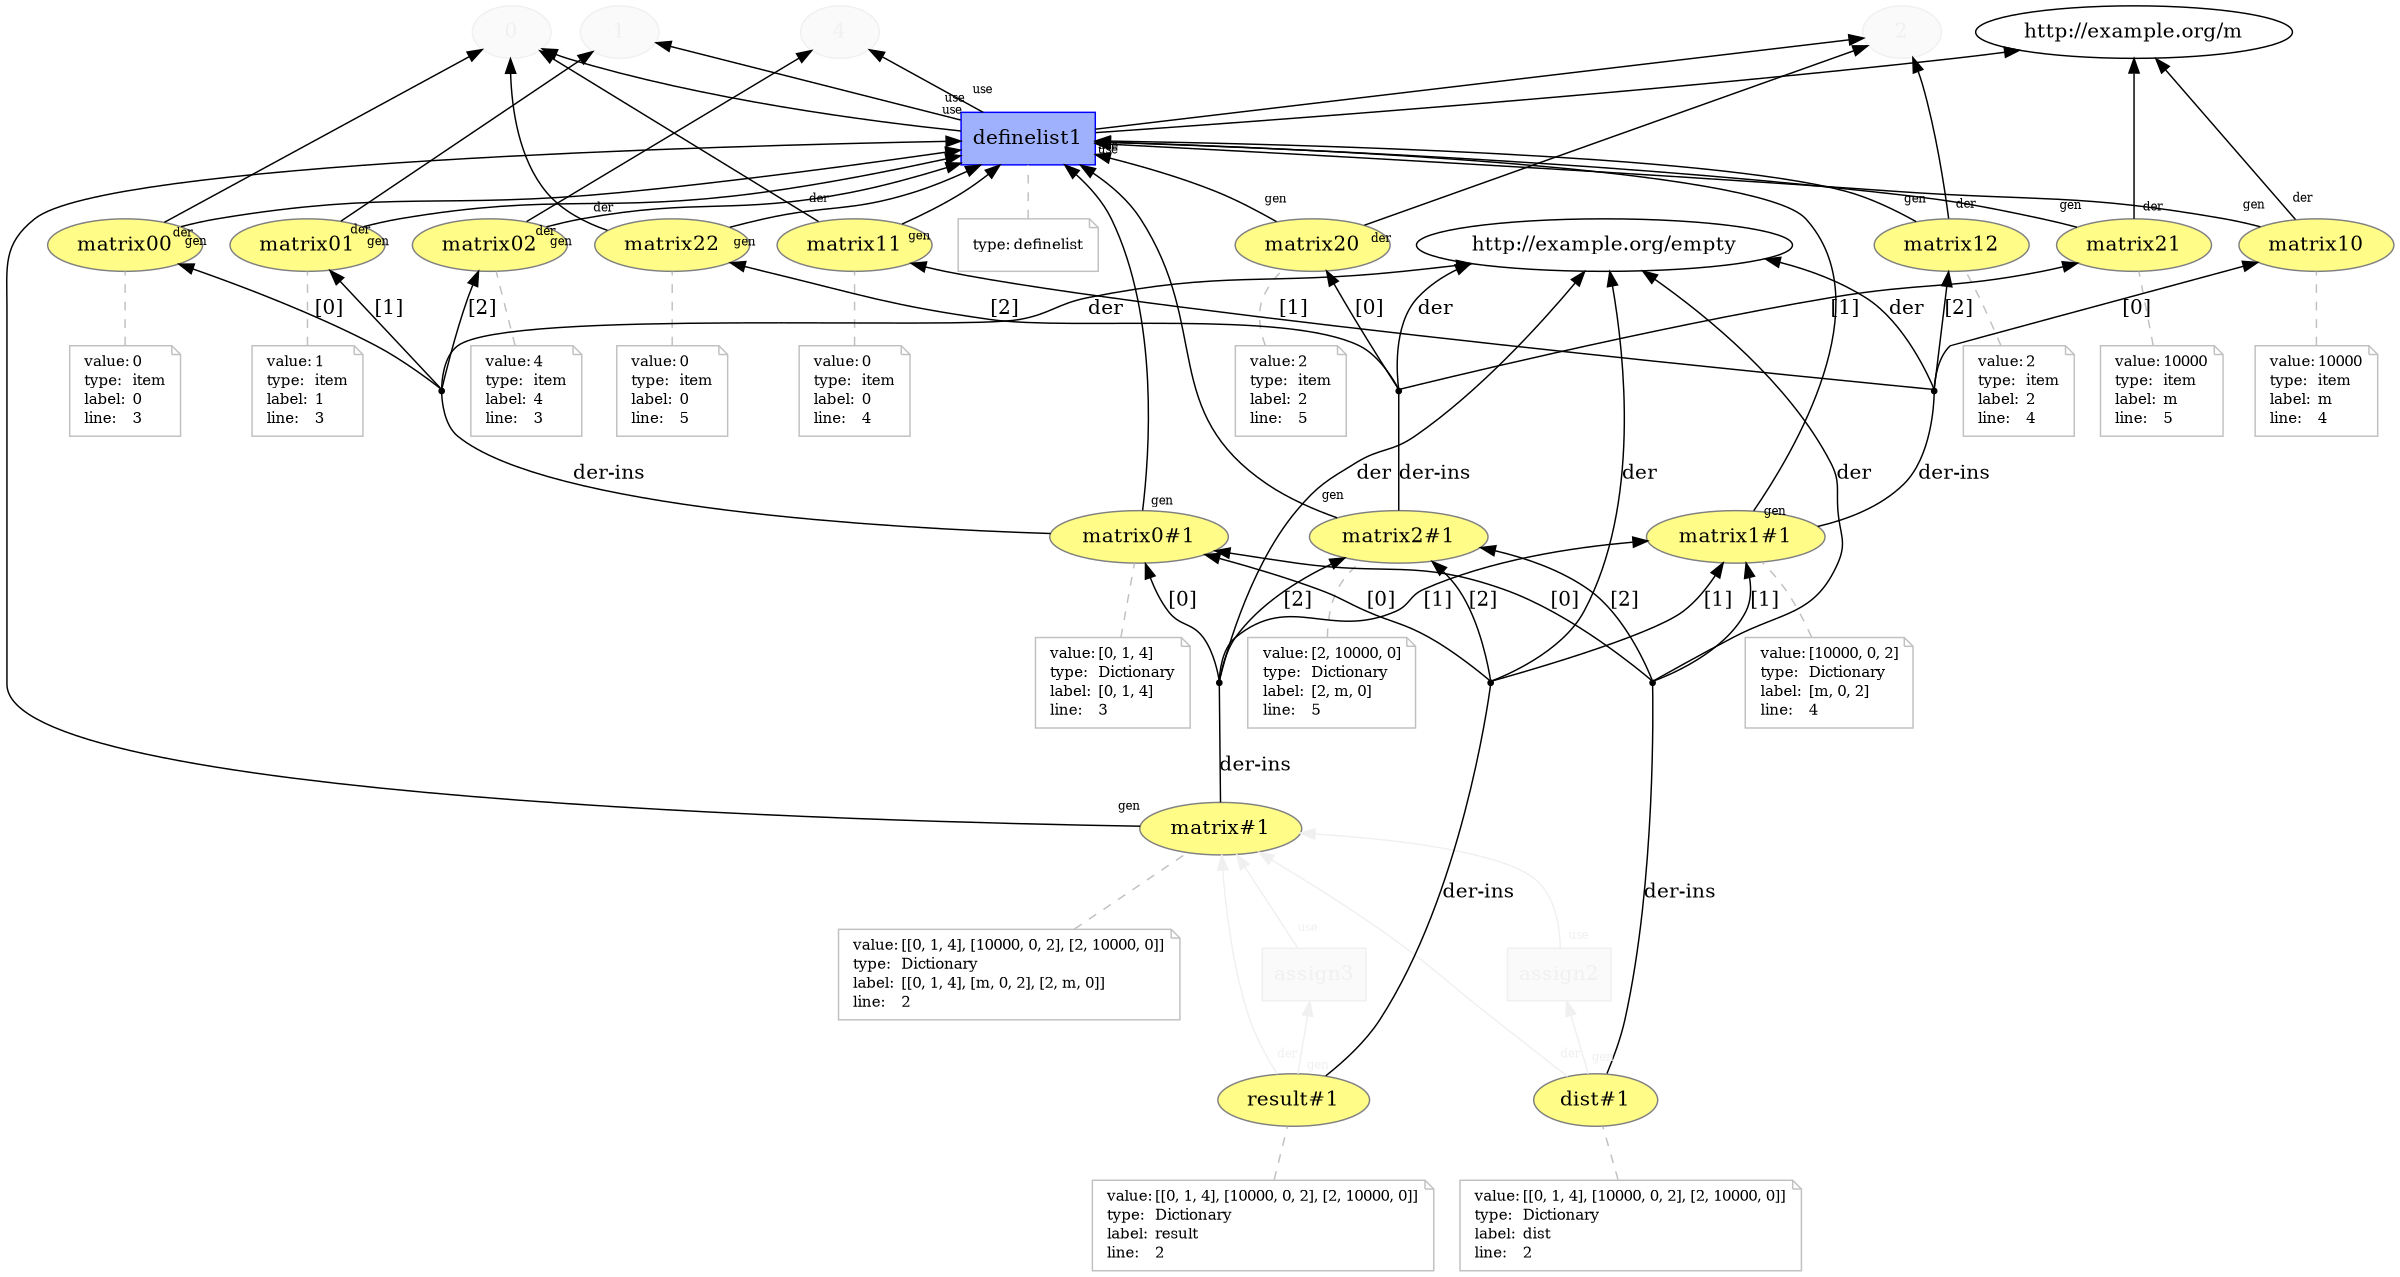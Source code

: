 digraph "PROV" { size="16,12"; rankdir="BT";
"http://example.org/0" [fillcolor="#FAFAFA",color="#F0F0F0",style="filled",fontcolor="#F0F0F0",label="0",URL="http://example.org/0"]
"http://example.org/1" [fillcolor="#FAFAFA",color="#F0F0F0",style="filled",fontcolor="#F0F0F0",label="1",URL="http://example.org/1"]
"http://example.org/4" [fillcolor="#FAFAFA",color="#F0F0F0",style="filled",fontcolor="#F0F0F0",label="4",URL="http://example.org/4"]
"http://example.org/2" [fillcolor="#FAFAFA",color="#F0F0F0",style="filled",fontcolor="#F0F0F0",label="2",URL="http://example.org/2"]
"http://example.org/matrix#1" [fillcolor="#FFFC87",color="#808080",style="filled",label="matrix#1",URL="http://example.org/matrix#1"]
"http://example.org/matrix#1-attrs" [color="gray",shape="note",fontsize="10",fontcolor="black",label=<<TABLE cellpadding="0" border="0">
	<TR>
	    <TD align="left">value:</TD>
	    <TD align="left">[[0, 1, 4], [10000, 0, 2], [2, 10000, 0]]</TD>
	</TR>
	<TR>
	    <TD align="left">type:</TD>
	    <TD align="left">Dictionary</TD>
	</TR>
	<TR>
	    <TD align="left">label:</TD>
	    <TD align="left">[[0, 1, 4], [m, 0, 2], [2, m, 0]]</TD>
	</TR>
	<TR>
	    <TD align="left">line:</TD>
	    <TD align="left">2</TD>
	</TR>
</TABLE>>]
"http://example.org/matrix#1-attrs" -> "http://example.org/matrix#1" [color="gray",style="dashed",arrowhead="none"]
"http://example.org/matrix0#1" [fillcolor="#FFFC87",color="#808080",style="filled",label="matrix0#1",URL="http://example.org/matrix0#1"]
"http://example.org/matrix0#1-attrs" [color="gray",shape="note",fontsize="10",fontcolor="black",label=<<TABLE cellpadding="0" border="0">
	<TR>
	    <TD align="left">value:</TD>
	    <TD align="left">[0, 1, 4]</TD>
	</TR>
	<TR>
	    <TD align="left">type:</TD>
	    <TD align="left">Dictionary</TD>
	</TR>
	<TR>
	    <TD align="left">label:</TD>
	    <TD align="left">[0, 1, 4]</TD>
	</TR>
	<TR>
	    <TD align="left">line:</TD>
	    <TD align="left">3</TD>
	</TR>
</TABLE>>]
"http://example.org/matrix0#1-attrs" -> "http://example.org/matrix0#1" [color="gray",style="dashed",arrowhead="none"]
"http://example.org/matrix00" [fillcolor="#FFFC87",color="#808080",style="filled",label="matrix00",URL="http://example.org/matrix00"]
"http://example.org/matrix00-attrs" [color="gray",shape="note",fontsize="10",fontcolor="black",label=<<TABLE cellpadding="0" border="0">
	<TR>
	    <TD align="left">value:</TD>
	    <TD align="left">0</TD>
	</TR>
	<TR>
	    <TD align="left">type:</TD>
	    <TD align="left">item</TD>
	</TR>
	<TR>
	    <TD align="left">label:</TD>
	    <TD align="left">0</TD>
	</TR>
	<TR>
	    <TD align="left">line:</TD>
	    <TD align="left">3</TD>
	</TR>
</TABLE>>]
"http://example.org/matrix00-attrs" -> "http://example.org/matrix00" [color="gray",style="dashed",arrowhead="none"]
"http://example.org/matrix01" [fillcolor="#FFFC87",color="#808080",style="filled",label="matrix01",URL="http://example.org/matrix01"]
"http://example.org/matrix01-attrs" [color="gray",shape="note",fontsize="10",fontcolor="black",label=<<TABLE cellpadding="0" border="0">
	<TR>
	    <TD align="left">value:</TD>
	    <TD align="left">1</TD>
	</TR>
	<TR>
	    <TD align="left">type:</TD>
	    <TD align="left">item</TD>
	</TR>
	<TR>
	    <TD align="left">label:</TD>
	    <TD align="left">1</TD>
	</TR>
	<TR>
	    <TD align="left">line:</TD>
	    <TD align="left">3</TD>
	</TR>
</TABLE>>]
"http://example.org/matrix01-attrs" -> "http://example.org/matrix01" [color="gray",style="dashed",arrowhead="none"]
"http://example.org/matrix02" [fillcolor="#FFFC87",color="#808080",style="filled",label="matrix02",URL="http://example.org/matrix02"]
"http://example.org/matrix02-attrs" [color="gray",shape="note",fontsize="10",fontcolor="black",label=<<TABLE cellpadding="0" border="0">
	<TR>
	    <TD align="left">value:</TD>
	    <TD align="left">4</TD>
	</TR>
	<TR>
	    <TD align="left">type:</TD>
	    <TD align="left">item</TD>
	</TR>
	<TR>
	    <TD align="left">label:</TD>
	    <TD align="left">4</TD>
	</TR>
	<TR>
	    <TD align="left">line:</TD>
	    <TD align="left">3</TD>
	</TR>
</TABLE>>]
"http://example.org/matrix02-attrs" -> "http://example.org/matrix02" [color="gray",style="dashed",arrowhead="none"]
"http://example.org/matrix1#1" [fillcolor="#FFFC87",color="#808080",style="filled",label="matrix1#1",URL="http://example.org/matrix1#1"]
"http://example.org/matrix1#1-attrs" [color="gray",shape="note",fontsize="10",fontcolor="black",label=<<TABLE cellpadding="0" border="0">
	<TR>
	    <TD align="left">value:</TD>
	    <TD align="left">[10000, 0, 2]</TD>
	</TR>
	<TR>
	    <TD align="left">type:</TD>
	    <TD align="left">Dictionary</TD>
	</TR>
	<TR>
	    <TD align="left">label:</TD>
	    <TD align="left">[m, 0, 2]</TD>
	</TR>
	<TR>
	    <TD align="left">line:</TD>
	    <TD align="left">4</TD>
	</TR>
</TABLE>>]
"http://example.org/matrix1#1-attrs" -> "http://example.org/matrix1#1" [color="gray",style="dashed",arrowhead="none"]
"http://example.org/matrix10" [fillcolor="#FFFC87",color="#808080",style="filled",label="matrix10",URL="http://example.org/matrix10"]
"http://example.org/matrix10-attrs" [color="gray",shape="note",fontsize="10",fontcolor="black",label=<<TABLE cellpadding="0" border="0">
	<TR>
	    <TD align="left">value:</TD>
	    <TD align="left">10000</TD>
	</TR>
	<TR>
	    <TD align="left">type:</TD>
	    <TD align="left">item</TD>
	</TR>
	<TR>
	    <TD align="left">label:</TD>
	    <TD align="left">m</TD>
	</TR>
	<TR>
	    <TD align="left">line:</TD>
	    <TD align="left">4</TD>
	</TR>
</TABLE>>]
"http://example.org/matrix10-attrs" -> "http://example.org/matrix10" [color="gray",style="dashed",arrowhead="none"]
"http://example.org/matrix11" [fillcolor="#FFFC87",color="#808080",style="filled",label="matrix11",URL="http://example.org/matrix11"]
"http://example.org/matrix11-attrs" [color="gray",shape="note",fontsize="10",fontcolor="black",label=<<TABLE cellpadding="0" border="0">
	<TR>
	    <TD align="left">value:</TD>
	    <TD align="left">0</TD>
	</TR>
	<TR>
	    <TD align="left">type:</TD>
	    <TD align="left">item</TD>
	</TR>
	<TR>
	    <TD align="left">label:</TD>
	    <TD align="left">0</TD>
	</TR>
	<TR>
	    <TD align="left">line:</TD>
	    <TD align="left">4</TD>
	</TR>
</TABLE>>]
"http://example.org/matrix11-attrs" -> "http://example.org/matrix11" [color="gray",style="dashed",arrowhead="none"]
"http://example.org/matrix12" [fillcolor="#FFFC87",color="#808080",style="filled",label="matrix12",URL="http://example.org/matrix12"]
"http://example.org/matrix12-attrs" [color="gray",shape="note",fontsize="10",fontcolor="black",label=<<TABLE cellpadding="0" border="0">
	<TR>
	    <TD align="left">value:</TD>
	    <TD align="left">2</TD>
	</TR>
	<TR>
	    <TD align="left">type:</TD>
	    <TD align="left">item</TD>
	</TR>
	<TR>
	    <TD align="left">label:</TD>
	    <TD align="left">2</TD>
	</TR>
	<TR>
	    <TD align="left">line:</TD>
	    <TD align="left">4</TD>
	</TR>
</TABLE>>]
"http://example.org/matrix12-attrs" -> "http://example.org/matrix12" [color="gray",style="dashed",arrowhead="none"]
"http://example.org/matrix2#1" [fillcolor="#FFFC87",color="#808080",style="filled",label="matrix2#1",URL="http://example.org/matrix2#1"]
"http://example.org/matrix2#1-attrs" [color="gray",shape="note",fontsize="10",fontcolor="black",label=<<TABLE cellpadding="0" border="0">
	<TR>
	    <TD align="left">value:</TD>
	    <TD align="left">[2, 10000, 0]</TD>
	</TR>
	<TR>
	    <TD align="left">type:</TD>
	    <TD align="left">Dictionary</TD>
	</TR>
	<TR>
	    <TD align="left">label:</TD>
	    <TD align="left">[2, m, 0]</TD>
	</TR>
	<TR>
	    <TD align="left">line:</TD>
	    <TD align="left">5</TD>
	</TR>
</TABLE>>]
"http://example.org/matrix2#1-attrs" -> "http://example.org/matrix2#1" [color="gray",style="dashed",arrowhead="none"]
"http://example.org/matrix20" [fillcolor="#FFFC87",color="#808080",style="filled",label="matrix20",URL="http://example.org/matrix20"]
"http://example.org/matrix20-attrs" [color="gray",shape="note",fontsize="10",fontcolor="black",label=<<TABLE cellpadding="0" border="0">
	<TR>
	    <TD align="left">value:</TD>
	    <TD align="left">2</TD>
	</TR>
	<TR>
	    <TD align="left">type:</TD>
	    <TD align="left">item</TD>
	</TR>
	<TR>
	    <TD align="left">label:</TD>
	    <TD align="left">2</TD>
	</TR>
	<TR>
	    <TD align="left">line:</TD>
	    <TD align="left">5</TD>
	</TR>
</TABLE>>]
"http://example.org/matrix20-attrs" -> "http://example.org/matrix20" [color="gray",style="dashed",arrowhead="none"]
"http://example.org/matrix21" [fillcolor="#FFFC87",color="#808080",style="filled",label="matrix21",URL="http://example.org/matrix21"]
"http://example.org/matrix21-attrs" [color="gray",shape="note",fontsize="10",fontcolor="black",label=<<TABLE cellpadding="0" border="0">
	<TR>
	    <TD align="left">value:</TD>
	    <TD align="left">10000</TD>
	</TR>
	<TR>
	    <TD align="left">type:</TD>
	    <TD align="left">item</TD>
	</TR>
	<TR>
	    <TD align="left">label:</TD>
	    <TD align="left">m</TD>
	</TR>
	<TR>
	    <TD align="left">line:</TD>
	    <TD align="left">5</TD>
	</TR>
</TABLE>>]
"http://example.org/matrix21-attrs" -> "http://example.org/matrix21" [color="gray",style="dashed",arrowhead="none"]
"http://example.org/matrix22" [fillcolor="#FFFC87",color="#808080",style="filled",label="matrix22",URL="http://example.org/matrix22"]
"http://example.org/matrix22-attrs" [color="gray",shape="note",fontsize="10",fontcolor="black",label=<<TABLE cellpadding="0" border="0">
	<TR>
	    <TD align="left">value:</TD>
	    <TD align="left">0</TD>
	</TR>
	<TR>
	    <TD align="left">type:</TD>
	    <TD align="left">item</TD>
	</TR>
	<TR>
	    <TD align="left">label:</TD>
	    <TD align="left">0</TD>
	</TR>
	<TR>
	    <TD align="left">line:</TD>
	    <TD align="left">5</TD>
	</TR>
</TABLE>>]
"http://example.org/matrix22-attrs" -> "http://example.org/matrix22" [color="gray",style="dashed",arrowhead="none"]
"bn0" [shape="point",label=""]
"http://example.org/matrix0#1" -> "bn0" [fontsize="14",distance="1.5",angle="60.0",rotation="20",label="der-ins",arrowhead="none"]
"bn0" -> "http://example.org/empty" [fontsize="14",distance="1.5",angle="60.0",rotation="20",label="der"]
"bn0" -> "http://example.org/matrix00" [fontsize="14",distance="1.5",angle="60.0",rotation="20",label="[0]"]
"bn0" -> "http://example.org/matrix01" [fontsize="14",distance="1.5",angle="60.0",rotation="20",label="[1]"]
"bn0" -> "http://example.org/matrix02" [fontsize="14",distance="1.5",angle="60.0",rotation="20",label="[2]"]
"bn1" [shape="point",label=""]
"http://example.org/matrix1#1" -> "bn1" [fontsize="14",distance="1.5",angle="60.0",rotation="20",label="der-ins",arrowhead="none"]
"bn1" -> "http://example.org/empty" [fontsize="14",distance="1.5",angle="60.0",rotation="20",label="der"]
"bn1" -> "http://example.org/matrix10" [fontsize="14",distance="1.5",angle="60.0",rotation="20",label="[0]"]
"bn1" -> "http://example.org/matrix11" [fontsize="14",distance="1.5",angle="60.0",rotation="20",label="[1]"]
"bn1" -> "http://example.org/matrix12" [fontsize="14",distance="1.5",angle="60.0",rotation="20",label="[2]"]
"bn2" [shape="point",label=""]
"http://example.org/matrix2#1" -> "bn2" [fontsize="14",distance="1.5",angle="60.0",rotation="20",label="der-ins",arrowhead="none"]
"bn2" -> "http://example.org/empty" [fontsize="14",distance="1.5",angle="60.0",rotation="20",label="der"]
"bn2" -> "http://example.org/matrix20" [fontsize="14",distance="1.5",angle="60.0",rotation="20",label="[0]"]
"bn2" -> "http://example.org/matrix21" [fontsize="14",distance="1.5",angle="60.0",rotation="20",label="[1]"]
"bn2" -> "http://example.org/matrix22" [fontsize="14",distance="1.5",angle="60.0",rotation="20",label="[2]"]
"bn3" [shape="point",label=""]
"http://example.org/matrix#1" -> "bn3" [fontsize="14",distance="1.5",angle="60.0",rotation="20",label="der-ins",arrowhead="none"]
"bn3" -> "http://example.org/empty" [fontsize="14",distance="1.5",angle="60.0",rotation="20",label="der"]
"bn3" -> "http://example.org/matrix0#1" [fontsize="14",distance="1.5",angle="60.0",rotation="20",label="[0]"]
"bn3" -> "http://example.org/matrix1#1" [fontsize="14",distance="1.5",angle="60.0",rotation="20",label="[1]"]
"bn3" -> "http://example.org/matrix2#1" [fontsize="14",distance="1.5",angle="60.0",rotation="20",label="[2]"]
"http://example.org/definelist1" [fillcolor="#9FB1FC",color="#0000FF",shape="polygon",sides="4",style="filled",label="definelist1",URL="http://example.org/definelist1"]
"http://example.org/definelist1-attrs" [color="gray",shape="note",fontsize="10",fontcolor="black",label=<<TABLE cellpadding="0" border="0">
	<TR>
	    <TD align="left">type:</TD>
	    <TD align="left">definelist</TD>
	</TR>
</TABLE>>]
"http://example.org/definelist1-attrs" -> "http://example.org/definelist1" [color="gray",style="dashed",arrowhead="none"]
"http://example.org/matrix00" -> "http://example.org/0" [labelfontsize="8",labeldistance="1.5",labelangle="60.0",rotation="20",taillabel="der"]
"http://example.org/matrix01" -> "http://example.org/1" [labelfontsize="8",labeldistance="1.5",labelangle="60.0",rotation="20",taillabel="der"]
"http://example.org/matrix02" -> "http://example.org/4" [labelfontsize="8",labeldistance="1.5",labelangle="60.0",rotation="20",taillabel="der"]
"http://example.org/matrix10" -> "http://example.org/m" [labelfontsize="8",labeldistance="1.5",labelangle="60.0",rotation="20",taillabel="der"]
"http://example.org/matrix11" -> "http://example.org/0" [labelfontsize="8",labeldistance="1.5",labelangle="60.0",rotation="20",taillabel="der"]
"http://example.org/matrix12" -> "http://example.org/2" [labelfontsize="8",labeldistance="1.5",labelangle="60.0",rotation="20",taillabel="der"]
"http://example.org/matrix20" -> "http://example.org/2" [labelfontsize="8",labeldistance="1.5",labelangle="60.0",rotation="20",taillabel="der"]
"http://example.org/matrix21" -> "http://example.org/m" [labelfontsize="8",labeldistance="1.5",labelangle="60.0",rotation="20",taillabel="der"]
"http://example.org/matrix22" -> "http://example.org/0" [labelfontsize="8",labeldistance="1.5",labelangle="60.0",rotation="20",taillabel="der"]
"http://example.org/matrix#1" -> "http://example.org/definelist1" [labelfontsize="8",labeldistance="1.5",labelangle="60.0",rotation="20",taillabel="gen"]
"http://example.org/matrix0#1" -> "http://example.org/definelist1" [labelfontsize="8",labeldistance="1.5",labelangle="60.0",rotation="20",taillabel="gen"]
"http://example.org/matrix1#1" -> "http://example.org/definelist1" [labelfontsize="8",labeldistance="1.5",labelangle="60.0",rotation="20",taillabel="gen"]
"http://example.org/matrix2#1" -> "http://example.org/definelist1" [labelfontsize="8",labeldistance="1.5",labelangle="60.0",rotation="20",taillabel="gen"]
"http://example.org/dist#1" [fillcolor="#FFFC87",color="#808080",style="filled",label="dist#1",URL="http://example.org/dist#1"]
"http://example.org/dist#1-attrs" [color="gray",shape="note",fontsize="10",fontcolor="black",label=<<TABLE cellpadding="0" border="0">
	<TR>
	    <TD align="left">value:</TD>
	    <TD align="left">[[0, 1, 4], [10000, 0, 2], [2, 10000, 0]]</TD>
	</TR>
	<TR>
	    <TD align="left">type:</TD>
	    <TD align="left">Dictionary</TD>
	</TR>
	<TR>
	    <TD align="left">label:</TD>
	    <TD align="left">dist</TD>
	</TR>
	<TR>
	    <TD align="left">line:</TD>
	    <TD align="left">2</TD>
	</TR>
</TABLE>>]
"http://example.org/dist#1-attrs" -> "http://example.org/dist#1" [color="gray",style="dashed",arrowhead="none"]
"bn4" [shape="point",label=""]
"http://example.org/dist#1" -> "bn4" [fontsize="14",distance="1.5",angle="60.0",rotation="20",label="der-ins",arrowhead="none"]
"bn4" -> "http://example.org/empty" [fontsize="14",distance="1.5",angle="60.0",rotation="20",label="der"]
"bn4" -> "http://example.org/matrix0#1" [fontsize="14",distance="1.5",angle="60.0",rotation="20",label="[0]"]
"bn4" -> "http://example.org/matrix1#1" [fontsize="14",distance="1.5",angle="60.0",rotation="20",label="[1]"]
"bn4" -> "http://example.org/matrix2#1" [fontsize="14",distance="1.5",angle="60.0",rotation="20",label="[2]"]
"http://example.org/assign2" [fillcolor="#FAFAFA",color="#F0F0F0",shape="polygon",sides="4",style="filled",fontcolor="#F0F0F0",label="assign2",URL="http://example.org/assign2"]
"http://example.org/dist#1" -> "http://example.org/matrix#1" [labelfontsize="8",labeldistance="1.5",labelangle="60.0",rotation="20",taillabel="der",fontcolor="#F0F0F0",color="#F0F0F0"]
"http://example.org/result#1" [fillcolor="#FFFC87",color="#808080",style="filled",label="result#1",URL="http://example.org/result#1"]
"http://example.org/result#1-attrs" [color="gray",shape="note",fontsize="10",fontcolor="black",label=<<TABLE cellpadding="0" border="0">
	<TR>
	    <TD align="left">value:</TD>
	    <TD align="left">[[0, 1, 4], [10000, 0, 2], [2, 10000, 0]]</TD>
	</TR>
	<TR>
	    <TD align="left">type:</TD>
	    <TD align="left">Dictionary</TD>
	</TR>
	<TR>
	    <TD align="left">label:</TD>
	    <TD align="left">result</TD>
	</TR>
	<TR>
	    <TD align="left">line:</TD>
	    <TD align="left">2</TD>
	</TR>
</TABLE>>]
"http://example.org/result#1-attrs" -> "http://example.org/result#1" [color="gray",style="dashed",arrowhead="none"]
"bn5" [shape="point",label=""]
"http://example.org/result#1" -> "bn5" [fontsize="14",distance="1.5",angle="60.0",rotation="20",label="der-ins",arrowhead="none"]
"bn5" -> "http://example.org/empty" [fontsize="14",distance="1.5",angle="60.0",rotation="20",label="der"]
"bn5" -> "http://example.org/matrix0#1" [fontsize="14",distance="1.5",angle="60.0",rotation="20",label="[0]"]
"bn5" -> "http://example.org/matrix1#1" [fontsize="14",distance="1.5",angle="60.0",rotation="20",label="[1]"]
"bn5" -> "http://example.org/matrix2#1" [fontsize="14",distance="1.5",angle="60.0",rotation="20",label="[2]"]
"http://example.org/assign3" [fillcolor="#FAFAFA",color="#F0F0F0",shape="polygon",sides="4",style="filled",fontcolor="#F0F0F0",label="assign3",URL="http://example.org/assign3"]
"http://example.org/result#1" -> "http://example.org/matrix#1" [labelfontsize="8",labeldistance="1.5",labelangle="60.0",rotation="20",taillabel="der",fontcolor="#F0F0F0",color="#F0F0F0"]
"http://example.org/definelist1" -> "http://example.org/2" [labelfontsize="8",labeldistance="1.5",labelangle="60.0",rotation="20",taillabel="use"]
"http://example.org/definelist1" -> "http://example.org/1" [labelfontsize="8",labeldistance="1.5",labelangle="60.0",rotation="20",taillabel="use"]
"http://example.org/assign2" -> "http://example.org/matrix#1" [labelfontsize="8",labeldistance="1.5",labelangle="60.0",rotation="20",taillabel="use",fontcolor="#F0F0F0",color="#F0F0F0"]
"http://example.org/definelist1" -> "http://example.org/m" [labelfontsize="8",labeldistance="1.5",labelangle="60.0",rotation="20",taillabel="use"]
"http://example.org/definelist1" -> "http://example.org/0" [labelfontsize="8",labeldistance="1.5",labelangle="60.0",rotation="20",taillabel="use"]
"http://example.org/definelist1" -> "http://example.org/4" [labelfontsize="8",labeldistance="1.5",labelangle="60.0",rotation="20",taillabel="use"]
"http://example.org/assign3" -> "http://example.org/matrix#1" [labelfontsize="8",labeldistance="1.5",labelangle="60.0",rotation="20",taillabel="use",fontcolor="#F0F0F0",color="#F0F0F0"]
"http://example.org/matrix02" -> "http://example.org/definelist1" [labelfontsize="8",labeldistance="1.5",labelangle="60.0",rotation="20",taillabel="gen"]
"http://example.org/matrix10" -> "http://example.org/definelist1" [labelfontsize="8",labeldistance="1.5",labelangle="60.0",rotation="20",taillabel="gen"]
"http://example.org/matrix22" -> "http://example.org/definelist1" [labelfontsize="8",labeldistance="1.5",labelangle="60.0",rotation="20",taillabel="gen"]
"http://example.org/matrix20" -> "http://example.org/definelist1" [labelfontsize="8",labeldistance="1.5",labelangle="60.0",rotation="20",taillabel="gen"]
"http://example.org/matrix21" -> "http://example.org/definelist1" [labelfontsize="8",labeldistance="1.5",labelangle="60.0",rotation="20",taillabel="gen"]
"http://example.org/matrix12" -> "http://example.org/definelist1" [labelfontsize="8",labeldistance="1.5",labelangle="60.0",rotation="20",taillabel="gen"]
"http://example.org/matrix01" -> "http://example.org/definelist1" [labelfontsize="8",labeldistance="1.5",labelangle="60.0",rotation="20",taillabel="gen"]
"http://example.org/matrix11" -> "http://example.org/definelist1" [labelfontsize="8",labeldistance="1.5",labelangle="60.0",rotation="20",taillabel="gen"]
"http://example.org/result#1" -> "http://example.org/assign3" [labelfontsize="8",labeldistance="1.5",labelangle="60.0",rotation="20",taillabel="gen",fontcolor="#F0F0F0",color="#F0F0F0"]
"http://example.org/matrix00" -> "http://example.org/definelist1" [labelfontsize="8",labeldistance="1.5",labelangle="60.0",rotation="20",taillabel="gen"]
"http://example.org/dist#1" -> "http://example.org/assign2" [labelfontsize="8",labeldistance="1.5",labelangle="60.0",rotation="20",taillabel="gen",fontcolor="#F0F0F0",color="#F0F0F0"]
}